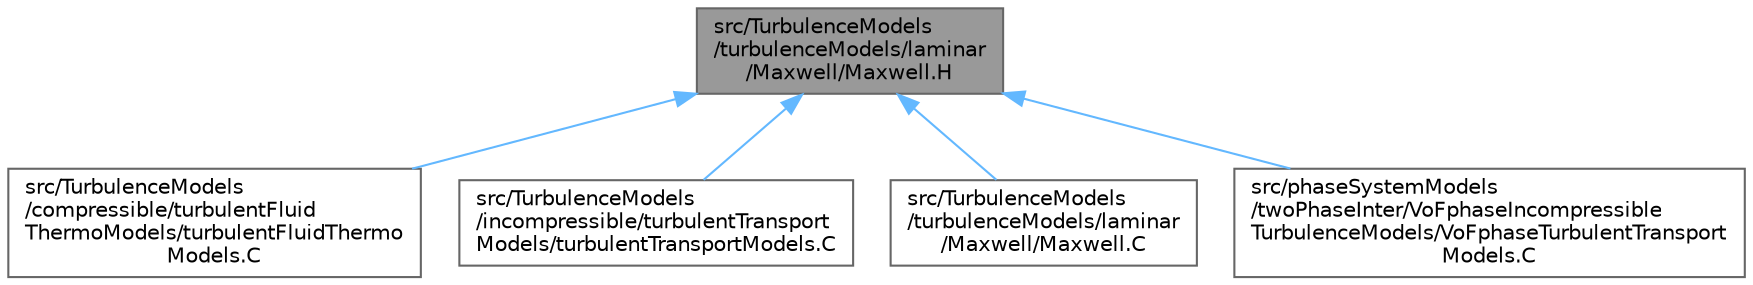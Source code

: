 digraph "src/TurbulenceModels/turbulenceModels/laminar/Maxwell/Maxwell.H"
{
 // LATEX_PDF_SIZE
  bgcolor="transparent";
  edge [fontname=Helvetica,fontsize=10,labelfontname=Helvetica,labelfontsize=10];
  node [fontname=Helvetica,fontsize=10,shape=box,height=0.2,width=0.4];
  Node1 [id="Node000001",label="src/TurbulenceModels\l/turbulenceModels/laminar\l/Maxwell/Maxwell.H",height=0.2,width=0.4,color="gray40", fillcolor="grey60", style="filled", fontcolor="black",tooltip=" "];
  Node1 -> Node2 [id="edge1_Node000001_Node000002",dir="back",color="steelblue1",style="solid",tooltip=" "];
  Node2 [id="Node000002",label="src/TurbulenceModels\l/compressible/turbulentFluid\lThermoModels/turbulentFluidThermo\lModels.C",height=0.2,width=0.4,color="grey40", fillcolor="white", style="filled",URL="$turbulentFluidThermoModels_8C.html",tooltip=" "];
  Node1 -> Node3 [id="edge2_Node000001_Node000003",dir="back",color="steelblue1",style="solid",tooltip=" "];
  Node3 [id="Node000003",label="src/TurbulenceModels\l/incompressible/turbulentTransport\lModels/turbulentTransportModels.C",height=0.2,width=0.4,color="grey40", fillcolor="white", style="filled",URL="$turbulentTransportModels_8C.html",tooltip=" "];
  Node1 -> Node4 [id="edge3_Node000001_Node000004",dir="back",color="steelblue1",style="solid",tooltip=" "];
  Node4 [id="Node000004",label="src/TurbulenceModels\l/turbulenceModels/laminar\l/Maxwell/Maxwell.C",height=0.2,width=0.4,color="grey40", fillcolor="white", style="filled",URL="$Maxwell_8C.html",tooltip=" "];
  Node1 -> Node5 [id="edge4_Node000001_Node000005",dir="back",color="steelblue1",style="solid",tooltip=" "];
  Node5 [id="Node000005",label="src/phaseSystemModels\l/twoPhaseInter/VoFphaseIncompressible\lTurbulenceModels/VoFphaseTurbulentTransport\lModels.C",height=0.2,width=0.4,color="grey40", fillcolor="white", style="filled",URL="$VoFphaseTurbulentTransportModels_8C.html",tooltip=" "];
}
